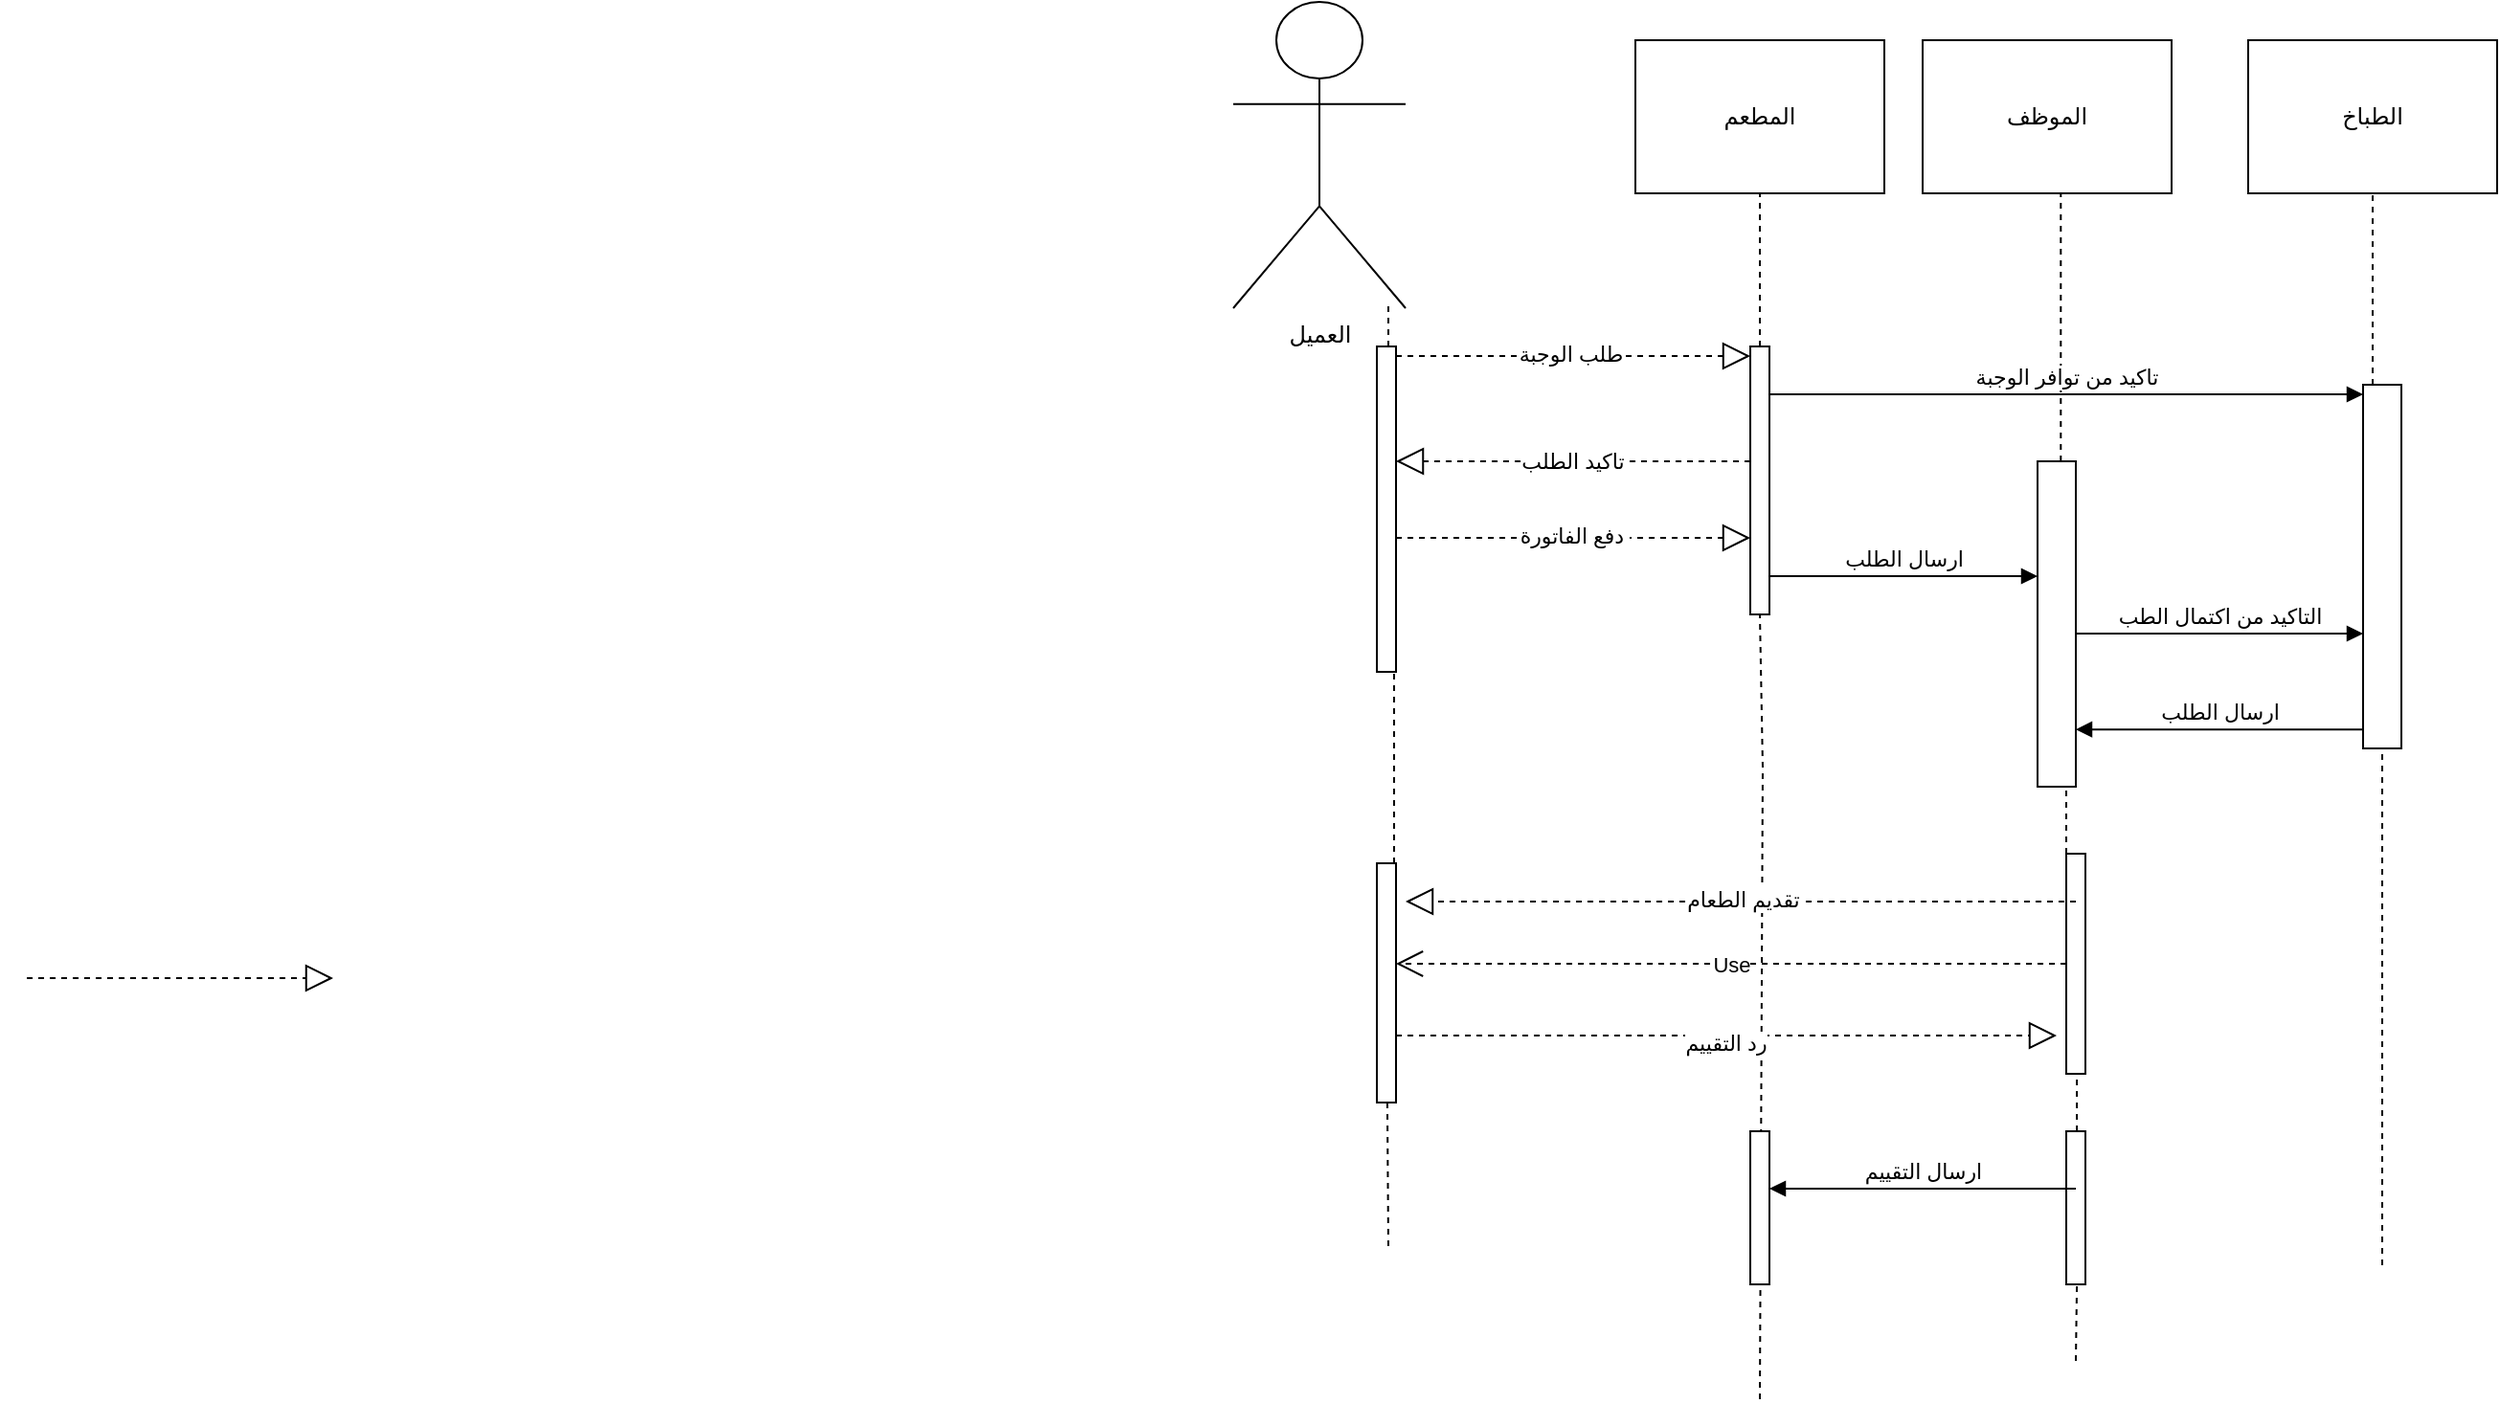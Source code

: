 <mxfile version="26.2.14">
  <diagram name="Page-1" id="7jN1cbd6Iw6RjRROv5cM">
    <mxGraphModel dx="2657" dy="880" grid="1" gridSize="10" guides="1" tooltips="1" connect="1" arrows="1" fold="1" page="1" pageScale="1" pageWidth="827" pageHeight="1169" math="0" shadow="0">
      <root>
        <mxCell id="0" />
        <mxCell id="1" parent="0" />
        <mxCell id="DiZCUlWpdzGBV4Cuziwv-1" value="العميل" style="shape=umlActor;verticalLabelPosition=bottom;verticalAlign=top;html=1;" parent="1" vertex="1">
          <mxGeometry x="70" y="10" width="90" height="160" as="geometry" />
        </mxCell>
        <mxCell id="DiZCUlWpdzGBV4Cuziwv-4" value="المطعم" style="rounded=0;whiteSpace=wrap;html=1;" parent="1" vertex="1">
          <mxGeometry x="280" y="30" width="130" height="80" as="geometry" />
        </mxCell>
        <mxCell id="DiZCUlWpdzGBV4Cuziwv-8" value="الطباخ" style="rounded=0;whiteSpace=wrap;html=1;" parent="1" vertex="1">
          <mxGeometry x="600" y="30" width="130" height="80" as="geometry" />
        </mxCell>
        <mxCell id="DiZCUlWpdzGBV4Cuziwv-9" value="الموظف" style="rounded=0;whiteSpace=wrap;html=1;" parent="1" vertex="1">
          <mxGeometry x="430" y="30" width="130" height="80" as="geometry" />
        </mxCell>
        <mxCell id="DiZCUlWpdzGBV4Cuziwv-11" value="" style="endArrow=none;dashed=1;html=1;rounded=0;entryX=0.5;entryY=1;entryDx=0;entryDy=0;" parent="1" target="DiZCUlWpdzGBV4Cuziwv-8" edge="1" source="lZvWsdURLMWJS_P7BMlA-15">
          <mxGeometry width="50" height="50" relative="1" as="geometry">
            <mxPoint x="670" y="670" as="sourcePoint" />
            <mxPoint x="675" y="110" as="targetPoint" />
            <Array as="points" />
          </mxGeometry>
        </mxCell>
        <mxCell id="lZvWsdURLMWJS_P7BMlA-2" value="&#xa;&lt;span style=&quot;color: rgba(0, 0, 0, 0); font-family: monospace; font-size: 0px; font-style: normal; font-variant-ligatures: normal; font-variant-caps: normal; font-weight: 400; letter-spacing: normal; orphans: 2; text-align: right; text-indent: 0px; text-transform: none; widows: 2; word-spacing: 0px; -webkit-text-stroke-width: 0px; white-space: nowrap; background-color: rgb(236, 236, 236); text-decoration-thickness: initial; text-decoration-style: initial; text-decoration-color: initial; display: inline !important; float: none;&quot;&gt;٪3CmxGraphModel٪3E٪3Croot٪3E٪3CmxCell٪20id٪3D٪220٪2F٪3E٪3CmxCell٪20id٪3D٪221٪22٪20parent٪3D٪220٪22٪2F٪3E٪3CmxCell٪20id٪3D٪222٪22٪20value٪3D٪22٪22٪20style٪3D٪22endArrow٪3Dnone٪3Bdashed٪3D1٪3Bhtml٪3D1٪3Brounded٪3D0٪3BentryX٪3D0. 555٪3BentryY٪3D1٪3BentryDx٪3D0٪3BentryDy٪3D0٪3BentryPerimeter٪3D0٪3B٪22٪20edge٪3D٪221٪22٪20parent٪3D٪221٪22٪3E٪3CmxGeometry٪20width٪3D٪2250٪22٪20height٪3D٪2250٪22٪20relative٪3D٪221٪22٪20as٪3D٪22geometry٪22٪3E٪ 3CmxPoint٪20x٪3D٪22505٪22٪20y٪3D٪22660٪22٪20as٪3D٪22sourcePoint٪22٪2F٪3E٪3CmxPoint٪20x٪3D٪22502٪22٪20y٪3D٪22110٪22٪20as٪3D٪22targetPoint٪22٪2F٪3E٪3CArray٪20as٪3D٪22point٪22٪3E٪3CmxPoint٪ 20x٪3D٪22505٪22٪20y٪3D٪22400٪22٪2F٪3E٪3C٪2FArray٪3E٪3C٪2FmxGeometry٪3E٪3C٪2FmxCell٪3E٪3C٪2Froot٪3E٪3C٪2FmxGraphModel٪3E&lt;/span&gt;&#xa;&#xa;" style="endArrow=none;dashed=1;html=1;rounded=0;entryX=0.555;entryY=1;entryDx=0;entryDy=0;entryPerimeter=0;" edge="1" parent="1" source="lZvWsdURLMWJS_P7BMlA-13" target="DiZCUlWpdzGBV4Cuziwv-9">
          <mxGeometry width="50" height="50" relative="1" as="geometry">
            <mxPoint x="505" y="660" as="sourcePoint" />
            <mxPoint x="500" y="130" as="targetPoint" />
            <Array as="points" />
          </mxGeometry>
        </mxCell>
        <mxCell id="lZvWsdURLMWJS_P7BMlA-4" value="" style="endArrow=none;dashed=1;html=1;rounded=0;entryX=0.5;entryY=1;entryDx=0;entryDy=0;" edge="1" parent="1" source="lZvWsdURLMWJS_P7BMlA-6" target="DiZCUlWpdzGBV4Cuziwv-4">
          <mxGeometry width="50" height="50" relative="1" as="geometry">
            <mxPoint x="346.5" y="670" as="sourcePoint" />
            <mxPoint x="343.5" y="120" as="targetPoint" />
            <Array as="points" />
          </mxGeometry>
        </mxCell>
        <mxCell id="lZvWsdURLMWJS_P7BMlA-5" value="" style="endArrow=none;dashed=1;html=1;rounded=0;entryX=0.5;entryY=1;entryDx=0;entryDy=0;" edge="1" parent="1" target="lZvWsdURLMWJS_P7BMlA-6">
          <mxGeometry width="50" height="50" relative="1" as="geometry">
            <mxPoint x="345" y="740" as="sourcePoint" />
            <mxPoint x="345" y="110" as="targetPoint" />
            <Array as="points">
              <mxPoint x="346.5" y="410" />
            </Array>
          </mxGeometry>
        </mxCell>
        <mxCell id="lZvWsdURLMWJS_P7BMlA-6" value="" style="html=1;points=[[0,0,0,0,5],[0,1,0,0,-5],[1,0,0,0,5],[1,1,0,0,-5]];perimeter=orthogonalPerimeter;outlineConnect=0;targetShapes=umlLifeline;portConstraint=eastwest;newEdgeStyle={&quot;curved&quot;:0,&quot;rounded&quot;:0};" vertex="1" parent="1">
          <mxGeometry x="340" y="190" width="10" height="140" as="geometry" />
        </mxCell>
        <mxCell id="lZvWsdURLMWJS_P7BMlA-7" value="&#xa;&lt;span style=&quot;color: rgba(0, 0, 0, 0); font-family: monospace; font-size: 0px; font-style: normal; font-variant-ligatures: normal; font-variant-caps: normal; font-weight: 400; letter-spacing: normal; orphans: 2; text-align: right; text-indent: 0px; text-transform: none; widows: 2; word-spacing: 0px; -webkit-text-stroke-width: 0px; white-space: nowrap; background-color: rgb(236, 236, 236); text-decoration-thickness: initial; text-decoration-style: initial; text-decoration-color: initial; display: inline !important; float: none;&quot;&gt;٪3CmxGraphModel٪3E٪3Croot٪3E٪3CmxCell٪20id٪3D٪220٪2F٪3E٪3CmxCell٪20id٪3D٪221٪22٪20parent٪3D٪220٪22٪2F٪3E٪3CmxCell٪20id٪3D٪222٪22٪20value٪3D٪22٪22٪20style٪3D٪22endArrow٪3Dnone٪3Bdashed٪3D1٪3Bhtml٪3D1٪3Brounded٪3D0٪3BentryX٪3D0. 555٪3BentryY٪3D1٪3BentryDx٪3D0٪3BentryDy٪3D0٪3BentryPerimeter٪3D0٪3B٪22٪20edge٪3D٪221٪22٪20parent٪3D٪221٪22٪3E٪3CmxGeometry٪20width٪3D٪2250٪22٪20height٪3D٪2250٪22٪20relative٪3D٪221٪22٪20as٪3D٪22geometry٪22٪3E٪ 3CmxPoint٪20x٪3D٪22505٪22٪20y٪3D٪22660٪22٪20as٪3D٪22sourcePoint٪22٪2F٪3E٪3CmxPoint٪20x٪3D٪22502٪22٪20y٪3D٪22110٪22٪20as٪3D٪22targetPoint٪22٪2F٪3E٪3CArray٪20as٪3D٪22point٪22٪3E٪3CmxPoint٪ 20x٪3D٪22505٪22٪20y٪3D٪22400٪22٪2F٪3E٪3C٪2FArray٪3E٪3C٪2FmxGeometry٪3E٪3C٪2FmxCell٪3E٪3C٪2Froot٪3E٪3C٪2FmxGraphModel٪3E&lt;/span&gt;&#xa;&#xa;" style="endArrow=none;dashed=1;html=1;rounded=0;entryX=0.9;entryY=0.975;entryDx=0;entryDy=0;entryPerimeter=0;" edge="1" parent="1" source="lZvWsdURLMWJS_P7BMlA-9" target="DiZCUlWpdzGBV4Cuziwv-1">
          <mxGeometry width="50" height="50" relative="1" as="geometry">
            <mxPoint x="151" y="660" as="sourcePoint" />
            <mxPoint x="113.5" y="220" as="targetPoint" />
            <Array as="points" />
          </mxGeometry>
        </mxCell>
        <mxCell id="lZvWsdURLMWJS_P7BMlA-8" value="" style="endArrow=none;dashed=1;html=1;rounded=0;entryX=0.9;entryY=0.975;entryDx=0;entryDy=0;entryPerimeter=0;" edge="1" parent="1" source="lZvWsdURLMWJS_P7BMlA-35" target="lZvWsdURLMWJS_P7BMlA-9">
          <mxGeometry width="50" height="50" relative="1" as="geometry">
            <mxPoint x="151" y="660" as="sourcePoint" />
            <mxPoint x="151" y="166" as="targetPoint" />
            <Array as="points" />
          </mxGeometry>
        </mxCell>
        <mxCell id="lZvWsdURLMWJS_P7BMlA-9" value="" style="html=1;points=[[0,0,0,0,5],[0,1,0,0,-5],[1,0,0,0,5],[1,1,0,0,-5]];perimeter=orthogonalPerimeter;outlineConnect=0;targetShapes=umlLifeline;portConstraint=eastwest;newEdgeStyle={&quot;curved&quot;:0,&quot;rounded&quot;:0};" vertex="1" parent="1">
          <mxGeometry x="145" y="190" width="10" height="170" as="geometry" />
        </mxCell>
        <mxCell id="lZvWsdURLMWJS_P7BMlA-14" value="" style="endArrow=none;dashed=1;html=1;rounded=0;entryX=0.555;entryY=1;entryDx=0;entryDy=0;entryPerimeter=0;" edge="1" parent="1" source="lZvWsdURLMWJS_P7BMlA-37" target="lZvWsdURLMWJS_P7BMlA-13">
          <mxGeometry width="50" height="50" relative="1" as="geometry">
            <mxPoint x="505" y="660" as="sourcePoint" />
            <mxPoint x="502" y="110" as="targetPoint" />
            <Array as="points">
              <mxPoint x="505" y="400" />
              <mxPoint x="502" y="350" />
            </Array>
          </mxGeometry>
        </mxCell>
        <mxCell id="lZvWsdURLMWJS_P7BMlA-13" value="" style="html=1;points=[[0,0,0,0,5],[0,1,0,0,-5],[1,0,0,0,5],[1,1,0,0,-5]];perimeter=orthogonalPerimeter;outlineConnect=0;targetShapes=umlLifeline;portConstraint=eastwest;newEdgeStyle={&quot;curved&quot;:0,&quot;rounded&quot;:0};" vertex="1" parent="1">
          <mxGeometry x="490" y="250" width="20" height="170" as="geometry" />
        </mxCell>
        <mxCell id="lZvWsdURLMWJS_P7BMlA-16" value="" style="endArrow=none;dashed=1;html=1;rounded=0;entryX=0.5;entryY=1;entryDx=0;entryDy=0;" edge="1" parent="1" target="lZvWsdURLMWJS_P7BMlA-15">
          <mxGeometry width="50" height="50" relative="1" as="geometry">
            <mxPoint x="670" y="670" as="sourcePoint" />
            <mxPoint x="665" y="100" as="targetPoint" />
            <Array as="points">
              <mxPoint x="670" y="400" />
              <mxPoint x="670" y="370" />
            </Array>
          </mxGeometry>
        </mxCell>
        <mxCell id="lZvWsdURLMWJS_P7BMlA-15" value="" style="html=1;points=[[0,0,0,0,5],[0,1,0,0,-5],[1,0,0,0,5],[1,1,0,0,-5]];perimeter=orthogonalPerimeter;outlineConnect=0;targetShapes=umlLifeline;portConstraint=eastwest;newEdgeStyle={&quot;curved&quot;:0,&quot;rounded&quot;:0};" vertex="1" parent="1">
          <mxGeometry x="660" y="210" width="20" height="190" as="geometry" />
        </mxCell>
        <mxCell id="lZvWsdURLMWJS_P7BMlA-17" value="تاكيد من توافر الوجبة" style="html=1;verticalAlign=bottom;endArrow=block;curved=0;rounded=0;entryX=0;entryY=0;entryDx=0;entryDy=5;entryPerimeter=0;" edge="1" parent="1" source="lZvWsdURLMWJS_P7BMlA-6" target="lZvWsdURLMWJS_P7BMlA-15">
          <mxGeometry width="80" relative="1" as="geometry">
            <mxPoint x="610" y="250" as="sourcePoint" />
            <mxPoint x="690" y="250" as="targetPoint" />
          </mxGeometry>
        </mxCell>
        <mxCell id="lZvWsdURLMWJS_P7BMlA-22" value="" style="endArrow=block;dashed=1;endFill=0;endSize=12;html=1;rounded=0;" edge="1" parent="1">
          <mxGeometry width="160" relative="1" as="geometry">
            <mxPoint x="-560" y="520" as="sourcePoint" />
            <mxPoint x="-400" y="520" as="targetPoint" />
          </mxGeometry>
        </mxCell>
        <mxCell id="lZvWsdURLMWJS_P7BMlA-23" value="" style="endArrow=block;dashed=1;endFill=0;endSize=12;html=1;rounded=0;exitX=1;exitY=0;exitDx=0;exitDy=5;exitPerimeter=0;entryX=0;entryY=0;entryDx=0;entryDy=5;entryPerimeter=0;" edge="1" parent="1" source="lZvWsdURLMWJS_P7BMlA-9" target="lZvWsdURLMWJS_P7BMlA-6">
          <mxGeometry width="160" relative="1" as="geometry">
            <mxPoint x="160" y="220" as="sourcePoint" />
            <mxPoint x="320" y="220" as="targetPoint" />
            <Array as="points" />
          </mxGeometry>
        </mxCell>
        <mxCell id="lZvWsdURLMWJS_P7BMlA-24" value="طلب الوجبة" style="edgeLabel;html=1;align=center;verticalAlign=middle;resizable=0;points=[];" vertex="1" connectable="0" parent="lZvWsdURLMWJS_P7BMlA-23">
          <mxGeometry x="-0.016" y="1" relative="1" as="geometry">
            <mxPoint as="offset" />
          </mxGeometry>
        </mxCell>
        <mxCell id="lZvWsdURLMWJS_P7BMlA-25" value="" style="endArrow=block;dashed=1;endFill=0;endSize=12;html=1;rounded=0;" edge="1" parent="1">
          <mxGeometry width="160" relative="1" as="geometry">
            <mxPoint x="340" y="250" as="sourcePoint" />
            <mxPoint x="155" y="250" as="targetPoint" />
          </mxGeometry>
        </mxCell>
        <mxCell id="lZvWsdURLMWJS_P7BMlA-26" value="تاكيد الطلب" style="edgeLabel;html=1;align=center;verticalAlign=middle;resizable=0;points=[];" vertex="1" connectable="0" parent="lZvWsdURLMWJS_P7BMlA-25">
          <mxGeometry x="0.005" relative="1" as="geometry">
            <mxPoint as="offset" />
          </mxGeometry>
        </mxCell>
        <mxCell id="lZvWsdURLMWJS_P7BMlA-27" value="" style="endArrow=block;dashed=1;endFill=0;endSize=12;html=1;rounded=0;" edge="1" parent="1" source="lZvWsdURLMWJS_P7BMlA-9">
          <mxGeometry width="160" relative="1" as="geometry">
            <mxPoint x="180" y="290" as="sourcePoint" />
            <mxPoint x="340" y="290" as="targetPoint" />
          </mxGeometry>
        </mxCell>
        <mxCell id="lZvWsdURLMWJS_P7BMlA-28" value="دفع الفاتورة&amp;nbsp;" style="edgeLabel;html=1;align=center;verticalAlign=middle;resizable=0;points=[];" vertex="1" connectable="0" parent="lZvWsdURLMWJS_P7BMlA-27">
          <mxGeometry x="0.005" y="1" relative="1" as="geometry">
            <mxPoint as="offset" />
          </mxGeometry>
        </mxCell>
        <mxCell id="lZvWsdURLMWJS_P7BMlA-29" value="ارسال الطلب" style="html=1;verticalAlign=bottom;endArrow=block;curved=0;rounded=0;" edge="1" parent="1">
          <mxGeometry width="80" relative="1" as="geometry">
            <mxPoint x="350" y="310" as="sourcePoint" />
            <mxPoint x="490" y="310" as="targetPoint" />
          </mxGeometry>
        </mxCell>
        <mxCell id="lZvWsdURLMWJS_P7BMlA-30" value="التاكيد من اكتمال الطب" style="html=1;verticalAlign=bottom;endArrow=block;curved=0;rounded=0;" edge="1" parent="1" target="lZvWsdURLMWJS_P7BMlA-15">
          <mxGeometry width="80" relative="1" as="geometry">
            <mxPoint x="510" y="340" as="sourcePoint" />
            <mxPoint x="590" y="340" as="targetPoint" />
          </mxGeometry>
        </mxCell>
        <mxCell id="lZvWsdURLMWJS_P7BMlA-32" value="ارسال الطلب" style="html=1;verticalAlign=bottom;endArrow=block;curved=0;rounded=0;entryX=1;entryY=0.824;entryDx=0;entryDy=0;entryPerimeter=0;" edge="1" parent="1" source="lZvWsdURLMWJS_P7BMlA-15" target="lZvWsdURLMWJS_P7BMlA-13">
          <mxGeometry width="80" relative="1" as="geometry">
            <mxPoint x="620" y="380" as="sourcePoint" />
            <mxPoint x="550" y="390" as="targetPoint" />
          </mxGeometry>
        </mxCell>
        <mxCell id="lZvWsdURLMWJS_P7BMlA-34" value="" style="endArrow=none;dashed=1;html=1;rounded=0;entryX=0.9;entryY=0.975;entryDx=0;entryDy=0;entryPerimeter=0;" edge="1" parent="1" target="lZvWsdURLMWJS_P7BMlA-35">
          <mxGeometry width="50" height="50" relative="1" as="geometry">
            <mxPoint x="151" y="660" as="sourcePoint" />
            <mxPoint x="154" y="356" as="targetPoint" />
            <Array as="points">
              <mxPoint x="150" y="520" />
            </Array>
          </mxGeometry>
        </mxCell>
        <mxCell id="lZvWsdURLMWJS_P7BMlA-35" value="" style="html=1;points=[[0,0,0,0,5],[0,1,0,0,-5],[1,0,0,0,5],[1,1,0,0,-5]];perimeter=orthogonalPerimeter;outlineConnect=0;targetShapes=umlLifeline;portConstraint=eastwest;newEdgeStyle={&quot;curved&quot;:0,&quot;rounded&quot;:0};" vertex="1" parent="1">
          <mxGeometry x="145" y="460" width="10" height="125" as="geometry" />
        </mxCell>
        <mxCell id="lZvWsdURLMWJS_P7BMlA-36" value="" style="endArrow=none;dashed=1;html=1;rounded=0;entryX=0.555;entryY=1;entryDx=0;entryDy=0;entryPerimeter=0;" edge="1" parent="1" source="lZvWsdURLMWJS_P7BMlA-46" target="lZvWsdURLMWJS_P7BMlA-37">
          <mxGeometry width="50" height="50" relative="1" as="geometry">
            <mxPoint x="510" y="720" as="sourcePoint" />
            <mxPoint x="501" y="420" as="targetPoint" />
            <Array as="points" />
          </mxGeometry>
        </mxCell>
        <mxCell id="lZvWsdURLMWJS_P7BMlA-37" value="" style="html=1;points=[[0,0,0,0,5],[0,1,0,0,-5],[1,0,0,0,5],[1,1,0,0,-5]];perimeter=orthogonalPerimeter;outlineConnect=0;targetShapes=umlLifeline;portConstraint=eastwest;newEdgeStyle={&quot;curved&quot;:0,&quot;rounded&quot;:0};" vertex="1" parent="1">
          <mxGeometry x="505" y="455" width="10" height="115" as="geometry" />
        </mxCell>
        <mxCell id="lZvWsdURLMWJS_P7BMlA-40" value="" style="endArrow=block;dashed=1;endFill=0;endSize=12;html=1;rounded=0;" edge="1" parent="1">
          <mxGeometry width="160" relative="1" as="geometry">
            <mxPoint x="510" y="480" as="sourcePoint" />
            <mxPoint x="160" y="480" as="targetPoint" />
          </mxGeometry>
        </mxCell>
        <mxCell id="lZvWsdURLMWJS_P7BMlA-41" value="تقديم الطعام" style="edgeLabel;html=1;align=center;verticalAlign=middle;resizable=0;points=[];" vertex="1" connectable="0" parent="lZvWsdURLMWJS_P7BMlA-40">
          <mxGeometry x="-0.006" y="-1" relative="1" as="geometry">
            <mxPoint as="offset" />
          </mxGeometry>
        </mxCell>
        <mxCell id="lZvWsdURLMWJS_P7BMlA-42" value="Use" style="endArrow=open;endSize=12;dashed=1;html=1;rounded=0;" edge="1" parent="1" source="lZvWsdURLMWJS_P7BMlA-37" target="lZvWsdURLMWJS_P7BMlA-35">
          <mxGeometry width="160" relative="1" as="geometry">
            <mxPoint x="270" y="560" as="sourcePoint" />
            <mxPoint x="430" y="560" as="targetPoint" />
          </mxGeometry>
        </mxCell>
        <mxCell id="lZvWsdURLMWJS_P7BMlA-43" value="" style="endArrow=block;dashed=1;endFill=0;endSize=12;html=1;rounded=0;" edge="1" parent="1" source="lZvWsdURLMWJS_P7BMlA-35">
          <mxGeometry width="160" relative="1" as="geometry">
            <mxPoint x="280" y="580" as="sourcePoint" />
            <mxPoint x="500" y="550" as="targetPoint" />
          </mxGeometry>
        </mxCell>
        <mxCell id="lZvWsdURLMWJS_P7BMlA-44" value="رد التقييم" style="edgeLabel;html=1;align=center;verticalAlign=middle;resizable=0;points=[];" vertex="1" connectable="0" parent="lZvWsdURLMWJS_P7BMlA-43">
          <mxGeometry x="-0.006" y="-4" relative="1" as="geometry">
            <mxPoint as="offset" />
          </mxGeometry>
        </mxCell>
        <mxCell id="lZvWsdURLMWJS_P7BMlA-45" value="" style="html=1;points=[[0,0,0,0,5],[0,1,0,0,-5],[1,0,0,0,5],[1,1,0,0,-5]];perimeter=orthogonalPerimeter;outlineConnect=0;targetShapes=umlLifeline;portConstraint=eastwest;newEdgeStyle={&quot;curved&quot;:0,&quot;rounded&quot;:0};" vertex="1" parent="1">
          <mxGeometry x="340" y="600" width="10" height="80" as="geometry" />
        </mxCell>
        <mxCell id="lZvWsdURLMWJS_P7BMlA-47" value="" style="endArrow=none;dashed=1;html=1;rounded=0;entryX=0.555;entryY=1;entryDx=0;entryDy=0;entryPerimeter=0;" edge="1" parent="1" target="lZvWsdURLMWJS_P7BMlA-46">
          <mxGeometry width="50" height="50" relative="1" as="geometry">
            <mxPoint x="510" y="720" as="sourcePoint" />
            <mxPoint x="511" y="570" as="targetPoint" />
            <Array as="points" />
          </mxGeometry>
        </mxCell>
        <mxCell id="lZvWsdURLMWJS_P7BMlA-46" value="" style="html=1;points=[[0,0,0,0,5],[0,1,0,0,-5],[1,0,0,0,5],[1,1,0,0,-5]];perimeter=orthogonalPerimeter;outlineConnect=0;targetShapes=umlLifeline;portConstraint=eastwest;newEdgeStyle={&quot;curved&quot;:0,&quot;rounded&quot;:0};" vertex="1" parent="1">
          <mxGeometry x="505" y="600" width="10" height="80" as="geometry" />
        </mxCell>
        <mxCell id="lZvWsdURLMWJS_P7BMlA-48" value="ارسال التقييم" style="html=1;verticalAlign=bottom;endArrow=block;curved=0;rounded=0;exitX=0.5;exitY=0.375;exitDx=0;exitDy=0;exitPerimeter=0;" edge="1" parent="1" source="lZvWsdURLMWJS_P7BMlA-46" target="lZvWsdURLMWJS_P7BMlA-45">
          <mxGeometry width="80" relative="1" as="geometry">
            <mxPoint x="380" y="650" as="sourcePoint" />
            <mxPoint x="460" y="650" as="targetPoint" />
          </mxGeometry>
        </mxCell>
      </root>
    </mxGraphModel>
  </diagram>
</mxfile>
